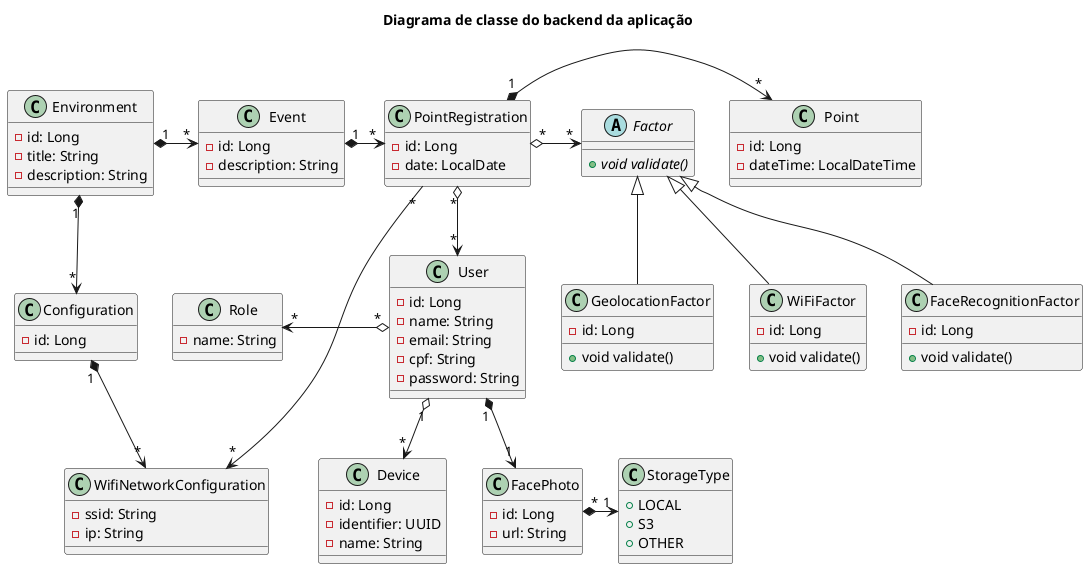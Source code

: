 @startuml
title Diagrama de classe do backend da aplicação

class User {
    - id: Long
    - name: String
    - email: String
    - cpf: String
    - password: String
}

class Device {
    - id: Long
    - identifier: UUID
    - name: String
}

class FacePhoto {
    - id: Long
    - url: String
}

class StorageType {
    + LOCAL
    + S3
    + OTHER
}

class Role {
    - name: String
}

class Event {
    - id: Long
    - description: String
}

class PointRegistration {
    - id: Long
    - date: LocalDate
}

class Point {
    - id: Long
    - dateTime: LocalDateTime
}

abstract class Factor {
    + void {abstract} validate()
}

class Environment {
    - id: Long
    - title: String
    - description: String
}

class Configuration {
    - id: Long
}

class WifiNetworkConfiguration {
    - ssid: String
    - ip: String
}

class FaceRecognitionFactor {
    - id: Long
    + void validate()
}

class GeolocationFactor {
    - id: Long
    + void validate()
}

class WiFiFactor {
    - id: Long
    + void validate()
}

Environment "1" *-> "*" Event
Environment "1" *-down-> "*" Configuration
Configuration "1" *-down-> "*" WifiNetworkConfiguration
Event "1" *-> "*" PointRegistration

PointRegistration "1" *-> "*" Point
PointRegistration "*" o-down-> "*" User
PointRegistration "*" o-> "*" Factor
PointRegistration "*" --> "*" WifiNetworkConfiguration

Factor <|-- FaceRecognitionFactor
Factor <|-- GeolocationFactor
Factor <|-- WiFiFactor

User "*" o-left-> "*" Role
User "1" o-down-> "*" Device
User "1" *-down-> "1" FacePhoto

FacePhoto "*" *-> "1" StorageType

@enduml